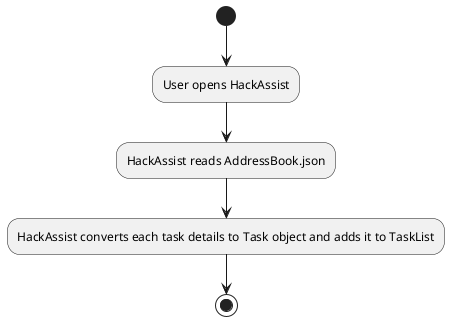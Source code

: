 @startuml

(*) --> "User opens HackAssist"
"User opens HackAssist" --> "HackAssist reads AddressBook.json"
"HackAssist reads AddressBook.json" --> "HackAssist converts each task details to Task object and adds it to TaskList"
"HackAssist converts each task details to Task object and adds it to TaskList" --> (*)

@enduml
